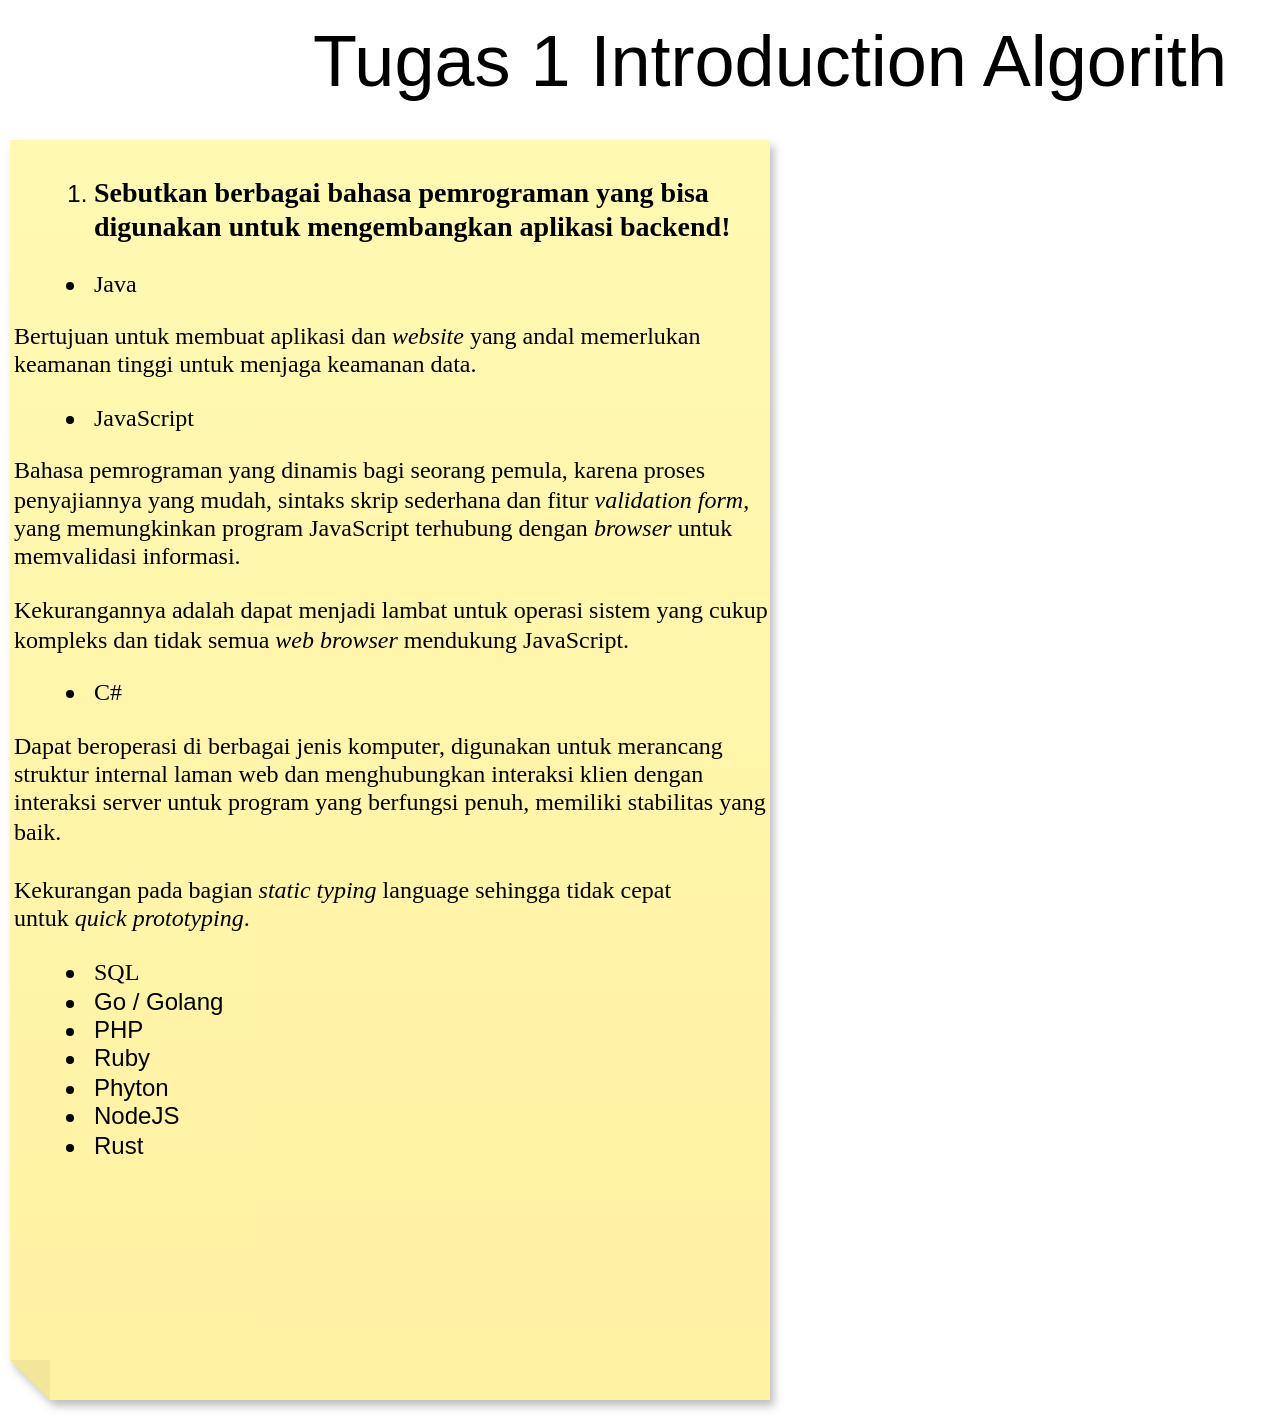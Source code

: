 <mxfile version="21.6.9" type="github">
  <diagram name="Halaman-1" id="sULDYDgB5De0UTiafrHM">
    <mxGraphModel dx="535" dy="333" grid="1" gridSize="10" guides="1" tooltips="1" connect="1" arrows="1" fold="1" page="1" pageScale="1" pageWidth="827" pageHeight="1169" math="0" shadow="0">
      <root>
        <mxCell id="0" />
        <mxCell id="1" parent="0" />
        <mxCell id="Q0Hcy1KL047lVdsbwjJ6-1" value="&lt;font style=&quot;font-size: 36px;&quot;&gt;Tugas 1 Introduction Algorith&lt;/font&gt;" style="text;strokeColor=none;align=center;fillColor=none;html=1;verticalAlign=middle;whiteSpace=wrap;rounded=0;" parent="1" vertex="1">
          <mxGeometry x="169" y="80" width="490" height="60" as="geometry" />
        </mxCell>
        <mxCell id="Q0Hcy1KL047lVdsbwjJ6-2" value="&lt;ol&gt;&lt;li&gt;&lt;font style=&quot;font-size: 14px;&quot; face=&quot;Times New Roman&quot;&gt;&lt;b&gt;Sebutkan berbagai bahasa pemrograman yang bisa digunakan untuk mengembangkan aplikasi backend!&lt;/b&gt;&lt;/font&gt;&lt;/li&gt;&lt;/ol&gt;&lt;div&gt;&lt;ul&gt;&lt;li&gt;&lt;font face=&quot;Times New Roman&quot;&gt;Java&lt;/font&gt;&lt;/li&gt;&lt;/ul&gt;&lt;div&gt;&lt;p style=&quot;margin-bottom: 0.0pt; background-image: initial; background-position: initial; background-size: initial; background-repeat: initial; background-attachment: initial; background-origin: initial; background-clip: initial;&quot; class=&quot;MsoNormal&quot;&gt;&lt;font face=&quot;Times New Roman&quot;&gt;Bertujuan untuk membuat aplikasi dan&amp;nbsp;&lt;i&gt;website&lt;/i&gt;&amp;nbsp;yang andal memerlukan keamanan tinggi untuk menjaga keamanan data.&lt;/font&gt;&lt;/p&gt;&lt;/div&gt;&lt;ul&gt;&lt;li&gt;&lt;font face=&quot;Times New Roman&quot;&gt;JavaScript&lt;/font&gt;&lt;/li&gt;&lt;/ul&gt;&lt;div&gt;&lt;p style=&quot;margin-bottom: 0.0pt; background-image: initial; background-position: initial; background-size: initial; background-repeat: initial; background-attachment: initial; background-origin: initial; background-clip: initial;&quot; class=&quot;MsoNormal&quot;&gt;&lt;font face=&quot;Times New Roman&quot;&gt;Bahasa pemrograman yang dinamis bagi seorang pemula, karena proses penyajiannya yang mudah,&amp;nbsp;sintaks skrip sederhana dan fitur&amp;nbsp;&lt;i&gt;validation form&lt;/i&gt;, yang memungkinkan program JavaScript terhubung dengan&amp;nbsp;&lt;i&gt;browser&lt;/i&gt;&amp;nbsp;untuk&lt;br&gt;memvalidasi informasi.&amp;nbsp;&lt;/font&gt;&lt;/p&gt;&lt;p style=&quot;margin-bottom: 0.0pt; background-image: initial; background-position: initial; background-size: initial; background-repeat: initial; background-attachment: initial; background-origin: initial; background-clip: initial;&quot; class=&quot;MsoNormal&quot;&gt;&lt;span style=&quot;line-height: 115%;&quot;&gt;&lt;font style=&quot;font-size: 12px;&quot; face=&quot;Times New Roman&quot;&gt;Kekurangannya adalah dapat menjadi lambat untuk operasi sistem yang cukup kompleks dan tidak semua&amp;nbsp;&lt;i&gt;web browser&lt;/i&gt;&amp;nbsp;mendukung JavaScript.&lt;/font&gt;&lt;/span&gt;&lt;/p&gt;&lt;/div&gt;&lt;ul&gt;&lt;li&gt;&lt;font face=&quot;Times New Roman&quot;&gt;C#&lt;/font&gt;&lt;/li&gt;&lt;/ul&gt;&lt;div style=&quot;&quot;&gt;&lt;p style=&quot;margin-bottom: 0.0pt; background-image: initial; background-position: initial; background-size: initial; background-repeat: initial; background-attachment: initial; background-origin: initial; background-clip: initial;&quot; class=&quot;MsoNormal&quot;&gt;&lt;font face=&quot;Times New Roman&quot;&gt;Dapat beroperasi di berbagai jenis komputer, digunakan untuk merancang struktur internal laman web dan menghubungkan interaksi klien dengan interaksi server untuk program yang berfungsi penuh, memiliki stabilitas yang baik.&lt;/font&gt;&lt;/p&gt;&lt;br&gt;&lt;font face=&quot;Times New Roman&quot;&gt;&lt;span style=&quot;line-height: 115%;&quot;&gt;Kekurangan pada bagian&amp;nbsp;&lt;i&gt;static typing&lt;/i&gt;&amp;nbsp;language sehingga tidak cepat untuk&amp;nbsp;&lt;i&gt;quick prototyping&lt;/i&gt;.&lt;/span&gt;&lt;br&gt;&lt;/font&gt;&lt;/div&gt;&lt;ul&gt;&lt;li&gt;&lt;font face=&quot;Times New Roman&quot;&gt;SQL&lt;/font&gt;&lt;/li&gt;&lt;li&gt;Go / Golang&lt;/li&gt;&lt;li&gt;PHP&lt;/li&gt;&lt;li&gt;Ruby&lt;/li&gt;&lt;li&gt;Phyton&lt;/li&gt;&lt;li&gt;NodeJS&lt;/li&gt;&lt;li&gt;Rust&lt;/li&gt;&lt;/ul&gt;&lt;/div&gt;" style="shape=note;whiteSpace=wrap;html=1;backgroundOutline=1;fontColor=#000000;darkOpacity=0.05;fillColor=#FFF9B2;strokeColor=none;fillStyle=solid;direction=west;gradientDirection=north;gradientColor=#FFF2A1;shadow=1;size=20;pointerEvents=1;align=left;verticalAlign=top;" parent="1" vertex="1">
          <mxGeometry x="34" y="150" width="380" height="630" as="geometry" />
        </mxCell>
      </root>
    </mxGraphModel>
  </diagram>
</mxfile>
